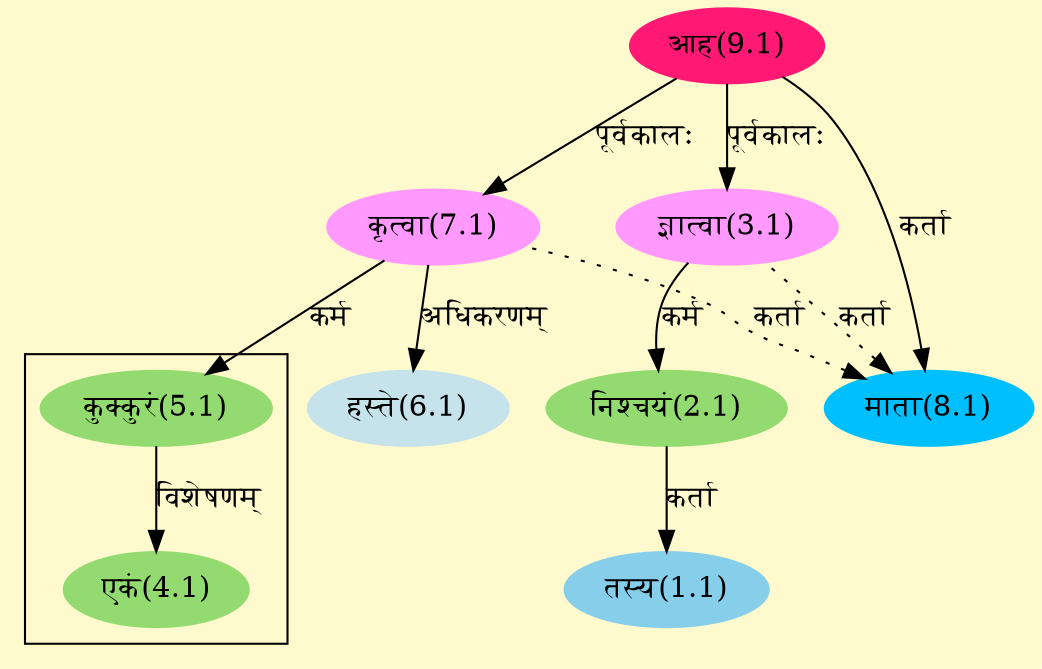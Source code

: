 digraph G{
rankdir=BT;
 compound=true;
 bgcolor="lemonchiffon1";

subgraph cluster_1{
Node4_1 [style=filled, color="#93DB70" label = "एकं(4.1)"]
Node5_1 [style=filled, color="#93DB70" label = "कुक्कुरं(5.1)"]

}
Node1_1 [style=filled, color="#87CEEB" label = "तस्य(1.1)"]
Node2_1 [style=filled, color="#93DB70" label = "निश्चयं(2.1)"]
Node3_1 [style=filled, color="#FF99FF" label = "ज्ञात्वा(3.1)"]
Node9_1 [style=filled, color="#FF1975" label = "आह(9.1)"]
Node5_1 [style=filled, color="#93DB70" label = "कुक्कुरं(5.1)"]
Node7_1 [style=filled, color="#FF99FF" label = "कृत्वा(7.1)"]
Node6_1 [style=filled, color="#C6E2EB" label = "हस्ते(6.1)"]
Node8_1 [style=filled, color="#00BFFF" label = "माता(8.1)"]
/* Start of Relations section */

Node1_1 -> Node2_1 [  label="कर्ता"  dir="back" ]
Node2_1 -> Node3_1 [  label="कर्म"  dir="back" ]
Node3_1 -> Node9_1 [  label="पूर्वकालः"  dir="back" ]
Node4_1 -> Node5_1 [  label="विशेषणम्"  dir="back" ]
Node5_1 -> Node7_1 [  label="कर्म"  dir="back" ]
Node6_1 -> Node7_1 [  label="अधिकरणम्"  dir="back" ]
Node7_1 -> Node9_1 [  label="पूर्वकालः"  dir="back" ]
Node8_1 -> Node9_1 [  label="कर्ता"  dir="back" ]
Node8_1 -> Node7_1 [ style=dotted label="कर्ता"  dir="back" ]
Node8_1 -> Node3_1 [ style=dotted label="कर्ता"  dir="back" ]
}
